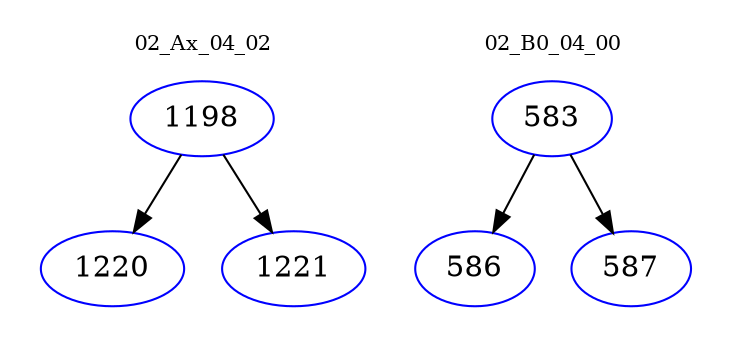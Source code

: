 digraph{
subgraph cluster_0 {
color = white
label = "02_Ax_04_02";
fontsize=10;
T0_1198 [label="1198", color="blue"]
T0_1198 -> T0_1220 [color="black"]
T0_1220 [label="1220", color="blue"]
T0_1198 -> T0_1221 [color="black"]
T0_1221 [label="1221", color="blue"]
}
subgraph cluster_1 {
color = white
label = "02_B0_04_00";
fontsize=10;
T1_583 [label="583", color="blue"]
T1_583 -> T1_586 [color="black"]
T1_586 [label="586", color="blue"]
T1_583 -> T1_587 [color="black"]
T1_587 [label="587", color="blue"]
}
}
